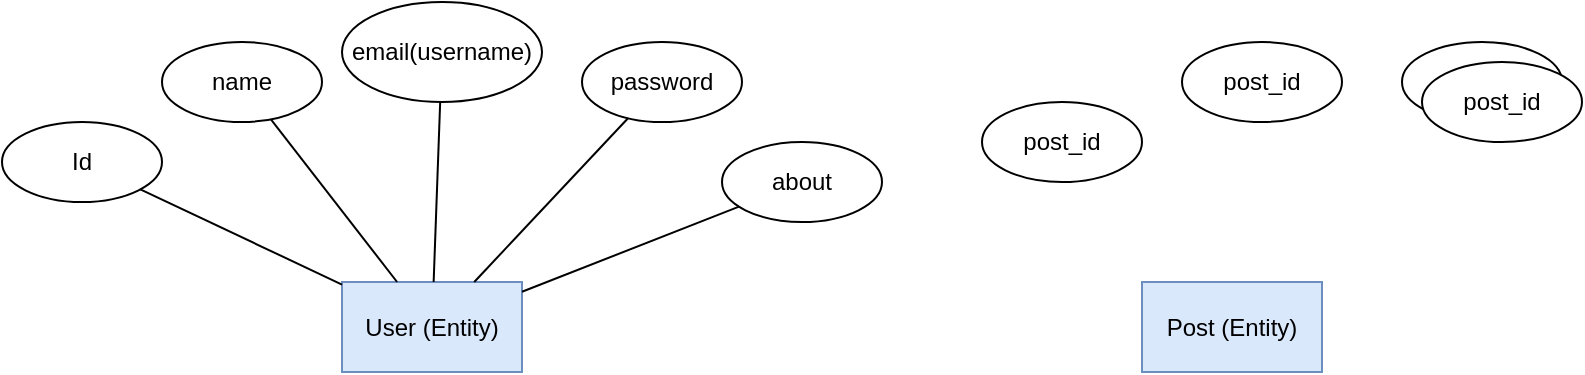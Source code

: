 <mxfile version="24.6.1" type="github">
  <diagram name="Страница-1" id="DRMGlOuHPdDqc-WepTBW">
    <mxGraphModel dx="1235" dy="614" grid="1" gridSize="10" guides="1" tooltips="1" connect="1" arrows="1" fold="1" page="1" pageScale="1" pageWidth="827" pageHeight="1169" math="0" shadow="0">
      <root>
        <mxCell id="0" />
        <mxCell id="1" parent="0" />
        <mxCell id="_NuDxgdGEQYZgOS-3tWM-1" value="User (Entity)" style="rounded=0;whiteSpace=wrap;html=1;fillColor=#dae8fc;strokeColor=#6c8ebf;" vertex="1" parent="1">
          <mxGeometry x="210" y="550" width="90" height="45" as="geometry" />
        </mxCell>
        <mxCell id="_NuDxgdGEQYZgOS-3tWM-2" value="Id" style="ellipse;whiteSpace=wrap;html=1;" vertex="1" parent="1">
          <mxGeometry x="40" y="470" width="80" height="40" as="geometry" />
        </mxCell>
        <mxCell id="_NuDxgdGEQYZgOS-3tWM-3" value="email(username)" style="ellipse;whiteSpace=wrap;html=1;" vertex="1" parent="1">
          <mxGeometry x="210" y="410" width="100" height="50" as="geometry" />
        </mxCell>
        <mxCell id="_NuDxgdGEQYZgOS-3tWM-4" value="password" style="ellipse;whiteSpace=wrap;html=1;" vertex="1" parent="1">
          <mxGeometry x="330" y="430" width="80" height="40" as="geometry" />
        </mxCell>
        <mxCell id="_NuDxgdGEQYZgOS-3tWM-6" value="name" style="ellipse;whiteSpace=wrap;html=1;" vertex="1" parent="1">
          <mxGeometry x="120" y="430" width="80" height="40" as="geometry" />
        </mxCell>
        <mxCell id="_NuDxgdGEQYZgOS-3tWM-12" value="" style="endArrow=none;html=1;rounded=0;" edge="1" parent="1" source="_NuDxgdGEQYZgOS-3tWM-2" target="_NuDxgdGEQYZgOS-3tWM-1">
          <mxGeometry width="50" height="50" relative="1" as="geometry">
            <mxPoint x="100" y="562" as="sourcePoint" />
            <mxPoint x="150" y="512" as="targetPoint" />
          </mxGeometry>
        </mxCell>
        <mxCell id="_NuDxgdGEQYZgOS-3tWM-13" value="" style="endArrow=none;html=1;rounded=0;" edge="1" parent="1" source="_NuDxgdGEQYZgOS-3tWM-1" target="_NuDxgdGEQYZgOS-3tWM-6">
          <mxGeometry width="50" height="50" relative="1" as="geometry">
            <mxPoint x="380" y="550" as="sourcePoint" />
            <mxPoint x="430" y="500" as="targetPoint" />
          </mxGeometry>
        </mxCell>
        <mxCell id="_NuDxgdGEQYZgOS-3tWM-14" value="" style="endArrow=none;html=1;rounded=0;" edge="1" parent="1" source="_NuDxgdGEQYZgOS-3tWM-1" target="_NuDxgdGEQYZgOS-3tWM-3">
          <mxGeometry width="50" height="50" relative="1" as="geometry">
            <mxPoint x="290" y="530" as="sourcePoint" />
            <mxPoint x="210" y="469" as="targetPoint" />
          </mxGeometry>
        </mxCell>
        <mxCell id="_NuDxgdGEQYZgOS-3tWM-15" value="" style="endArrow=none;html=1;rounded=0;" edge="1" parent="1" source="_NuDxgdGEQYZgOS-3tWM-1" target="_NuDxgdGEQYZgOS-3tWM-4">
          <mxGeometry width="50" height="50" relative="1" as="geometry">
            <mxPoint x="360" y="560" as="sourcePoint" />
            <mxPoint x="309" y="469" as="targetPoint" />
          </mxGeometry>
        </mxCell>
        <mxCell id="_NuDxgdGEQYZgOS-3tWM-16" value="about" style="ellipse;whiteSpace=wrap;html=1;" vertex="1" parent="1">
          <mxGeometry x="400" y="480" width="80" height="40" as="geometry" />
        </mxCell>
        <mxCell id="_NuDxgdGEQYZgOS-3tWM-17" value="" style="endArrow=none;html=1;rounded=0;" edge="1" parent="1" source="_NuDxgdGEQYZgOS-3tWM-1" target="_NuDxgdGEQYZgOS-3tWM-16">
          <mxGeometry width="50" height="50" relative="1" as="geometry">
            <mxPoint x="380" y="600" as="sourcePoint" />
            <mxPoint x="430" y="550" as="targetPoint" />
          </mxGeometry>
        </mxCell>
        <mxCell id="_NuDxgdGEQYZgOS-3tWM-18" value="Post (Entity)" style="rounded=0;whiteSpace=wrap;html=1;fillColor=#dae8fc;strokeColor=#6c8ebf;" vertex="1" parent="1">
          <mxGeometry x="610" y="550" width="90" height="45" as="geometry" />
        </mxCell>
        <mxCell id="_NuDxgdGEQYZgOS-3tWM-210" value="post_id" style="ellipse;whiteSpace=wrap;html=1;" vertex="1" parent="1">
          <mxGeometry x="530" y="460" width="80" height="40" as="geometry" />
        </mxCell>
        <mxCell id="_NuDxgdGEQYZgOS-3tWM-211" value="post_id" style="ellipse;whiteSpace=wrap;html=1;" vertex="1" parent="1">
          <mxGeometry x="740" y="430" width="80" height="40" as="geometry" />
        </mxCell>
        <mxCell id="_NuDxgdGEQYZgOS-3tWM-212" value="post_id" style="ellipse;whiteSpace=wrap;html=1;" vertex="1" parent="1">
          <mxGeometry x="630" y="430" width="80" height="40" as="geometry" />
        </mxCell>
        <mxCell id="_NuDxgdGEQYZgOS-3tWM-213" value="post_id" style="ellipse;whiteSpace=wrap;html=1;" vertex="1" parent="1">
          <mxGeometry x="750" y="440" width="80" height="40" as="geometry" />
        </mxCell>
      </root>
    </mxGraphModel>
  </diagram>
</mxfile>
